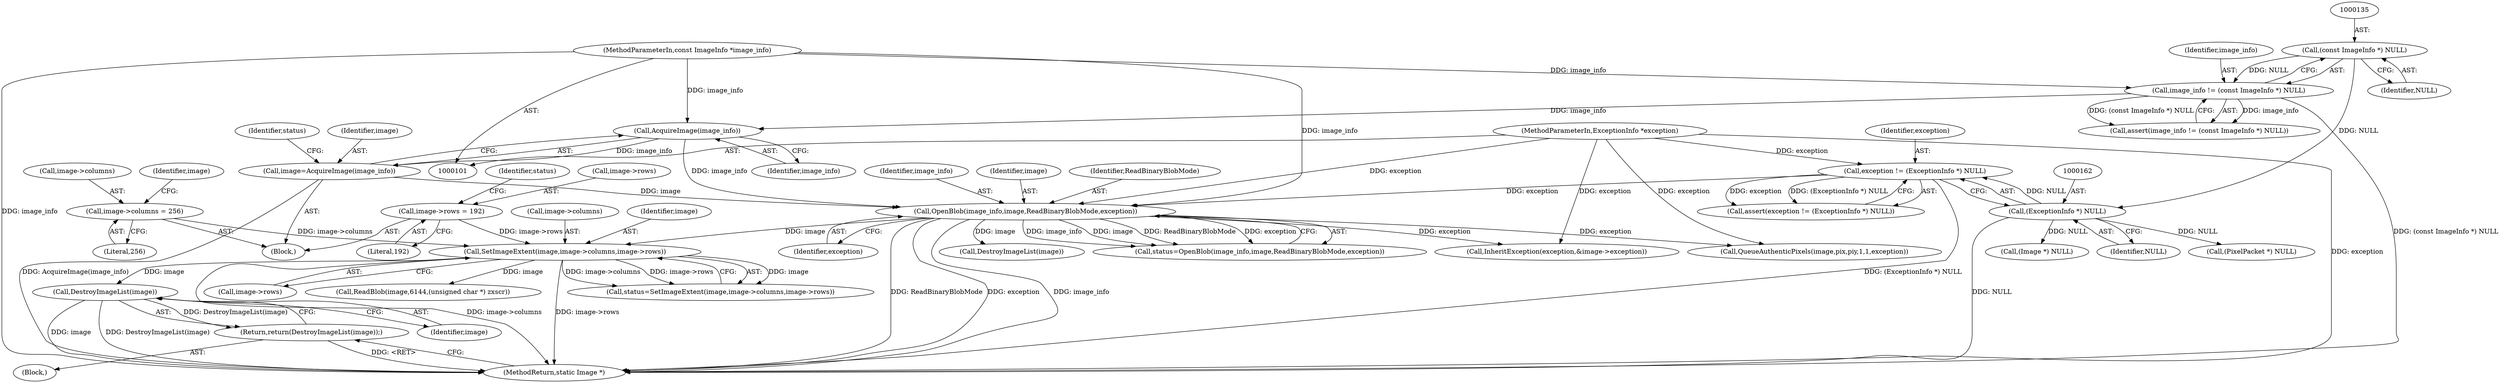 digraph "0_ImageMagick_f6e9d0d9955e85bdd7540b251cd50d598dacc5e6_54@pointer" {
"1000226" [label="(Call,DestroyImageList(image))"];
"1000206" [label="(Call,SetImageExtent(image,image->columns,image->rows))"];
"1000176" [label="(Call,OpenBlob(image_info,image,ReadBinaryBlobMode,exception))"];
"1000172" [label="(Call,AcquireImage(image_info))"];
"1000132" [label="(Call,image_info != (const ImageInfo *) NULL)"];
"1000102" [label="(MethodParameterIn,const ImageInfo *image_info)"];
"1000134" [label="(Call,(const ImageInfo *) NULL)"];
"1000170" [label="(Call,image=AcquireImage(image_info))"];
"1000159" [label="(Call,exception != (ExceptionInfo *) NULL)"];
"1000103" [label="(MethodParameterIn,ExceptionInfo *exception)"];
"1000161" [label="(Call,(ExceptionInfo *) NULL)"];
"1000194" [label="(Call,image->columns = 256)"];
"1000199" [label="(Call,image->rows = 192)"];
"1000225" [label="(Return,return(DestroyImageList(image));)"];
"1000175" [label="(Identifier,status)"];
"1000132" [label="(Call,image_info != (const ImageInfo *) NULL)"];
"1000188" [label="(Call,DestroyImageList(image))"];
"1000174" [label="(Call,status=OpenBlob(image_info,image,ReadBinaryBlobMode,exception))"];
"1000476" [label="(Call,QueueAuthenticPixels(image,pix,piy,1,1,exception))"];
"1000131" [label="(Call,assert(image_info != (const ImageInfo *) NULL))"];
"1000226" [label="(Call,DestroyImageList(image))"];
"1000161" [label="(Call,(ExceptionInfo *) NULL)"];
"1000205" [label="(Identifier,status)"];
"1000211" [label="(Call,image->rows)"];
"1000180" [label="(Identifier,exception)"];
"1000194" [label="(Call,image->columns = 256)"];
"1000171" [label="(Identifier,image)"];
"1000133" [label="(Identifier,image_info)"];
"1000206" [label="(Call,SetImageExtent(image,image->columns,image->rows))"];
"1000170" [label="(Call,image=AcquireImage(image_info))"];
"1000219" [label="(Call,InheritException(exception,&image->exception))"];
"1000163" [label="(Identifier,NULL)"];
"1000136" [label="(Identifier,NULL)"];
"1000198" [label="(Literal,256)"];
"1000102" [label="(MethodParameterIn,const ImageInfo *image_info)"];
"1000201" [label="(Identifier,image)"];
"1000159" [label="(Call,exception != (ExceptionInfo *) NULL)"];
"1000200" [label="(Call,image->rows)"];
"1000177" [label="(Identifier,image_info)"];
"1000203" [label="(Literal,192)"];
"1000172" [label="(Call,AcquireImage(image_info))"];
"1000103" [label="(MethodParameterIn,ExceptionInfo *exception)"];
"1000178" [label="(Identifier,image)"];
"1000218" [label="(Block,)"];
"1000230" [label="(Call,ReadBlob(image,6144,(unsigned char *) zxscr))"];
"1000158" [label="(Call,assert(exception != (ExceptionInfo *) NULL))"];
"1000208" [label="(Call,image->columns)"];
"1000104" [label="(Block,)"];
"1000195" [label="(Call,image->columns)"];
"1000173" [label="(Identifier,image_info)"];
"1000207" [label="(Identifier,image)"];
"1000199" [label="(Call,image->rows = 192)"];
"1000486" [label="(Call,(PixelPacket *) NULL)"];
"1000191" [label="(Call,(Image *) NULL)"];
"1000227" [label="(Identifier,image)"];
"1000176" [label="(Call,OpenBlob(image_info,image,ReadBinaryBlobMode,exception))"];
"1000562" [label="(MethodReturn,static Image *)"];
"1000225" [label="(Return,return(DestroyImageList(image));)"];
"1000179" [label="(Identifier,ReadBinaryBlobMode)"];
"1000160" [label="(Identifier,exception)"];
"1000204" [label="(Call,status=SetImageExtent(image,image->columns,image->rows))"];
"1000134" [label="(Call,(const ImageInfo *) NULL)"];
"1000226" -> "1000225"  [label="AST: "];
"1000226" -> "1000227"  [label="CFG: "];
"1000227" -> "1000226"  [label="AST: "];
"1000225" -> "1000226"  [label="CFG: "];
"1000226" -> "1000562"  [label="DDG: image"];
"1000226" -> "1000562"  [label="DDG: DestroyImageList(image)"];
"1000226" -> "1000225"  [label="DDG: DestroyImageList(image)"];
"1000206" -> "1000226"  [label="DDG: image"];
"1000206" -> "1000204"  [label="AST: "];
"1000206" -> "1000211"  [label="CFG: "];
"1000207" -> "1000206"  [label="AST: "];
"1000208" -> "1000206"  [label="AST: "];
"1000211" -> "1000206"  [label="AST: "];
"1000204" -> "1000206"  [label="CFG: "];
"1000206" -> "1000562"  [label="DDG: image->columns"];
"1000206" -> "1000562"  [label="DDG: image->rows"];
"1000206" -> "1000204"  [label="DDG: image"];
"1000206" -> "1000204"  [label="DDG: image->columns"];
"1000206" -> "1000204"  [label="DDG: image->rows"];
"1000176" -> "1000206"  [label="DDG: image"];
"1000194" -> "1000206"  [label="DDG: image->columns"];
"1000199" -> "1000206"  [label="DDG: image->rows"];
"1000206" -> "1000230"  [label="DDG: image"];
"1000176" -> "1000174"  [label="AST: "];
"1000176" -> "1000180"  [label="CFG: "];
"1000177" -> "1000176"  [label="AST: "];
"1000178" -> "1000176"  [label="AST: "];
"1000179" -> "1000176"  [label="AST: "];
"1000180" -> "1000176"  [label="AST: "];
"1000174" -> "1000176"  [label="CFG: "];
"1000176" -> "1000562"  [label="DDG: ReadBinaryBlobMode"];
"1000176" -> "1000562"  [label="DDG: exception"];
"1000176" -> "1000562"  [label="DDG: image_info"];
"1000176" -> "1000174"  [label="DDG: image_info"];
"1000176" -> "1000174"  [label="DDG: image"];
"1000176" -> "1000174"  [label="DDG: ReadBinaryBlobMode"];
"1000176" -> "1000174"  [label="DDG: exception"];
"1000172" -> "1000176"  [label="DDG: image_info"];
"1000102" -> "1000176"  [label="DDG: image_info"];
"1000170" -> "1000176"  [label="DDG: image"];
"1000159" -> "1000176"  [label="DDG: exception"];
"1000103" -> "1000176"  [label="DDG: exception"];
"1000176" -> "1000188"  [label="DDG: image"];
"1000176" -> "1000219"  [label="DDG: exception"];
"1000176" -> "1000476"  [label="DDG: exception"];
"1000172" -> "1000170"  [label="AST: "];
"1000172" -> "1000173"  [label="CFG: "];
"1000173" -> "1000172"  [label="AST: "];
"1000170" -> "1000172"  [label="CFG: "];
"1000172" -> "1000170"  [label="DDG: image_info"];
"1000132" -> "1000172"  [label="DDG: image_info"];
"1000102" -> "1000172"  [label="DDG: image_info"];
"1000132" -> "1000131"  [label="AST: "];
"1000132" -> "1000134"  [label="CFG: "];
"1000133" -> "1000132"  [label="AST: "];
"1000134" -> "1000132"  [label="AST: "];
"1000131" -> "1000132"  [label="CFG: "];
"1000132" -> "1000562"  [label="DDG: (const ImageInfo *) NULL"];
"1000132" -> "1000131"  [label="DDG: image_info"];
"1000132" -> "1000131"  [label="DDG: (const ImageInfo *) NULL"];
"1000102" -> "1000132"  [label="DDG: image_info"];
"1000134" -> "1000132"  [label="DDG: NULL"];
"1000102" -> "1000101"  [label="AST: "];
"1000102" -> "1000562"  [label="DDG: image_info"];
"1000134" -> "1000136"  [label="CFG: "];
"1000135" -> "1000134"  [label="AST: "];
"1000136" -> "1000134"  [label="AST: "];
"1000134" -> "1000161"  [label="DDG: NULL"];
"1000170" -> "1000104"  [label="AST: "];
"1000171" -> "1000170"  [label="AST: "];
"1000175" -> "1000170"  [label="CFG: "];
"1000170" -> "1000562"  [label="DDG: AcquireImage(image_info)"];
"1000159" -> "1000158"  [label="AST: "];
"1000159" -> "1000161"  [label="CFG: "];
"1000160" -> "1000159"  [label="AST: "];
"1000161" -> "1000159"  [label="AST: "];
"1000158" -> "1000159"  [label="CFG: "];
"1000159" -> "1000562"  [label="DDG: (ExceptionInfo *) NULL"];
"1000159" -> "1000158"  [label="DDG: exception"];
"1000159" -> "1000158"  [label="DDG: (ExceptionInfo *) NULL"];
"1000103" -> "1000159"  [label="DDG: exception"];
"1000161" -> "1000159"  [label="DDG: NULL"];
"1000103" -> "1000101"  [label="AST: "];
"1000103" -> "1000562"  [label="DDG: exception"];
"1000103" -> "1000219"  [label="DDG: exception"];
"1000103" -> "1000476"  [label="DDG: exception"];
"1000161" -> "1000163"  [label="CFG: "];
"1000162" -> "1000161"  [label="AST: "];
"1000163" -> "1000161"  [label="AST: "];
"1000161" -> "1000562"  [label="DDG: NULL"];
"1000161" -> "1000191"  [label="DDG: NULL"];
"1000161" -> "1000486"  [label="DDG: NULL"];
"1000194" -> "1000104"  [label="AST: "];
"1000194" -> "1000198"  [label="CFG: "];
"1000195" -> "1000194"  [label="AST: "];
"1000198" -> "1000194"  [label="AST: "];
"1000201" -> "1000194"  [label="CFG: "];
"1000199" -> "1000104"  [label="AST: "];
"1000199" -> "1000203"  [label="CFG: "];
"1000200" -> "1000199"  [label="AST: "];
"1000203" -> "1000199"  [label="AST: "];
"1000205" -> "1000199"  [label="CFG: "];
"1000225" -> "1000218"  [label="AST: "];
"1000562" -> "1000225"  [label="CFG: "];
"1000225" -> "1000562"  [label="DDG: <RET>"];
}
